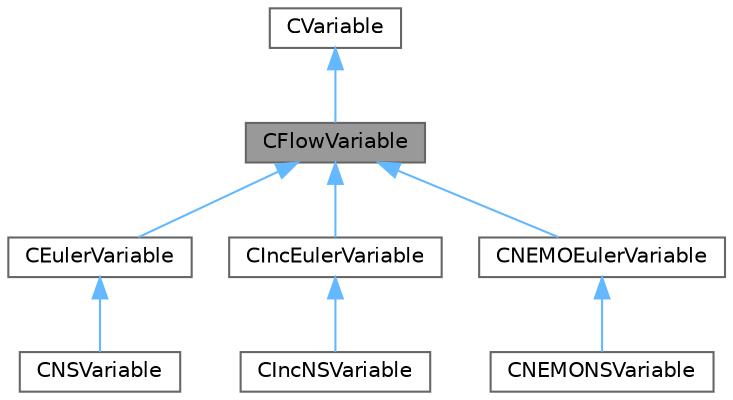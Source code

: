 digraph "CFlowVariable"
{
 // LATEX_PDF_SIZE
  bgcolor="transparent";
  edge [fontname=Helvetica,fontsize=10,labelfontname=Helvetica,labelfontsize=10];
  node [fontname=Helvetica,fontsize=10,shape=box,height=0.2,width=0.4];
  Node1 [id="Node000001",label="CFlowVariable",height=0.2,width=0.4,color="gray40", fillcolor="grey60", style="filled", fontcolor="black",tooltip="Class for defining the common variables of flow solvers."];
  Node2 -> Node1 [id="edge1_Node000001_Node000002",dir="back",color="steelblue1",style="solid",tooltip=" "];
  Node2 [id="Node000002",label="CVariable",height=0.2,width=0.4,color="gray40", fillcolor="white", style="filled",URL="$classCVariable.html",tooltip="Main class for defining the variables."];
  Node1 -> Node3 [id="edge2_Node000001_Node000003",dir="back",color="steelblue1",style="solid",tooltip=" "];
  Node3 [id="Node000003",label="CEulerVariable",height=0.2,width=0.4,color="gray40", fillcolor="white", style="filled",URL="$classCEulerVariable.html",tooltip="Class for defining the variables of the compressible Euler solver."];
  Node3 -> Node4 [id="edge3_Node000003_Node000004",dir="back",color="steelblue1",style="solid",tooltip=" "];
  Node4 [id="Node000004",label="CNSVariable",height=0.2,width=0.4,color="gray40", fillcolor="white", style="filled",URL="$classCNSVariable.html",tooltip="Class for defining the variables of the compressible Navier-Stokes solver."];
  Node1 -> Node5 [id="edge4_Node000001_Node000005",dir="back",color="steelblue1",style="solid",tooltip=" "];
  Node5 [id="Node000005",label="CIncEulerVariable",height=0.2,width=0.4,color="gray40", fillcolor="white", style="filled",URL="$classCIncEulerVariable.html",tooltip="Class for defining the variables of the incompressible Euler solver."];
  Node5 -> Node6 [id="edge5_Node000005_Node000006",dir="back",color="steelblue1",style="solid",tooltip=" "];
  Node6 [id="Node000006",label="CIncNSVariable",height=0.2,width=0.4,color="gray40", fillcolor="white", style="filled",URL="$classCIncNSVariable.html",tooltip="Class for defining the variables of the incompressible Navier-Stokes solver."];
  Node1 -> Node7 [id="edge6_Node000001_Node000007",dir="back",color="steelblue1",style="solid",tooltip=" "];
  Node7 [id="Node000007",label="CNEMOEulerVariable",height=0.2,width=0.4,color="gray40", fillcolor="white", style="filled",URL="$classCNEMOEulerVariable.html",tooltip="Main class for defining the variables of the NEMO Euler's solver."];
  Node7 -> Node8 [id="edge7_Node000007_Node000008",dir="back",color="steelblue1",style="solid",tooltip=" "];
  Node8 [id="Node000008",label="CNEMONSVariable",height=0.2,width=0.4,color="gray40", fillcolor="white", style="filled",URL="$classCNEMONSVariable.html",tooltip="Main class for defining the variables of the NEMO Navier-Stokes' solver."];
}
